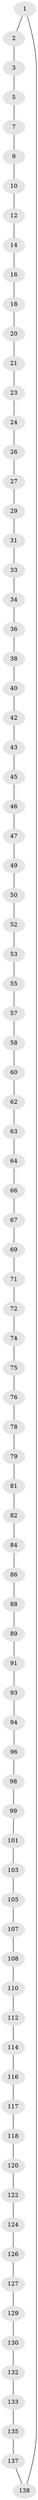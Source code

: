 // Generated by graph-tools (version 1.1) at 2025/24/03/03/25 07:24:21]
// undirected, 85 vertices, 85 edges
graph export_dot {
graph [start="1"]
  node [color=gray90,style=filled];
  1 [super="+139"];
  2;
  3 [super="+4"];
  5 [super="+6"];
  7 [super="+8"];
  9;
  10 [super="+11"];
  12 [super="+13"];
  14 [super="+15"];
  16 [super="+17"];
  18 [super="+19"];
  20;
  21 [super="+22"];
  23;
  24 [super="+25"];
  26;
  27 [super="+28"];
  29 [super="+30"];
  31 [super="+32"];
  33;
  34 [super="+35"];
  36 [super="+37"];
  38 [super="+39"];
  40 [super="+41"];
  42;
  43 [super="+44"];
  45;
  46;
  47 [super="+48"];
  49;
  50 [super="+51"];
  52;
  53 [super="+54"];
  55 [super="+56"];
  57;
  58 [super="+59"];
  60 [super="+61"];
  62;
  63;
  64 [super="+65"];
  66;
  67 [super="+68"];
  69 [super="+70"];
  71;
  72 [super="+73"];
  74;
  75;
  76 [super="+77"];
  78;
  79 [super="+80"];
  81;
  82 [super="+83"];
  84 [super="+85"];
  86 [super="+87"];
  88;
  89 [super="+90"];
  91 [super="+92"];
  93;
  94 [super="+95"];
  96 [super="+97"];
  98;
  99 [super="+100"];
  101 [super="+102"];
  103 [super="+104"];
  105 [super="+106"];
  107;
  108 [super="+109"];
  110 [super="+111"];
  112 [super="+113"];
  114 [super="+115"];
  116;
  117;
  118 [super="+119"];
  120 [super="+121"];
  122 [super="+123"];
  124 [super="+125"];
  126;
  127 [super="+128"];
  129;
  130 [super="+131"];
  132;
  133 [super="+134"];
  135 [super="+136"];
  137;
  138;
  1 -- 2;
  1 -- 138;
  2 -- 3;
  3 -- 5;
  5 -- 7;
  7 -- 9;
  9 -- 10;
  10 -- 12;
  12 -- 14;
  14 -- 16;
  16 -- 18;
  18 -- 20;
  20 -- 21;
  21 -- 23;
  23 -- 24;
  24 -- 26;
  26 -- 27;
  27 -- 29;
  29 -- 31;
  31 -- 33;
  33 -- 34;
  34 -- 36;
  36 -- 38;
  38 -- 40;
  40 -- 42;
  42 -- 43;
  43 -- 45;
  45 -- 46;
  46 -- 47;
  47 -- 49;
  49 -- 50;
  50 -- 52;
  52 -- 53;
  53 -- 55;
  55 -- 57;
  57 -- 58;
  58 -- 60;
  60 -- 62;
  62 -- 63;
  63 -- 64;
  64 -- 66;
  66 -- 67;
  67 -- 69;
  69 -- 71;
  71 -- 72;
  72 -- 74;
  74 -- 75;
  75 -- 76;
  76 -- 78;
  78 -- 79;
  79 -- 81;
  81 -- 82;
  82 -- 84;
  84 -- 86;
  86 -- 88;
  88 -- 89;
  89 -- 91;
  91 -- 93;
  93 -- 94;
  94 -- 96;
  96 -- 98;
  98 -- 99;
  99 -- 101;
  101 -- 103;
  103 -- 105;
  105 -- 107;
  107 -- 108;
  108 -- 110;
  110 -- 112;
  112 -- 114;
  114 -- 116;
  116 -- 117;
  117 -- 118;
  118 -- 120;
  120 -- 122;
  122 -- 124;
  124 -- 126;
  126 -- 127;
  127 -- 129;
  129 -- 130;
  130 -- 132;
  132 -- 133;
  133 -- 135;
  135 -- 137;
  137 -- 138;
}
